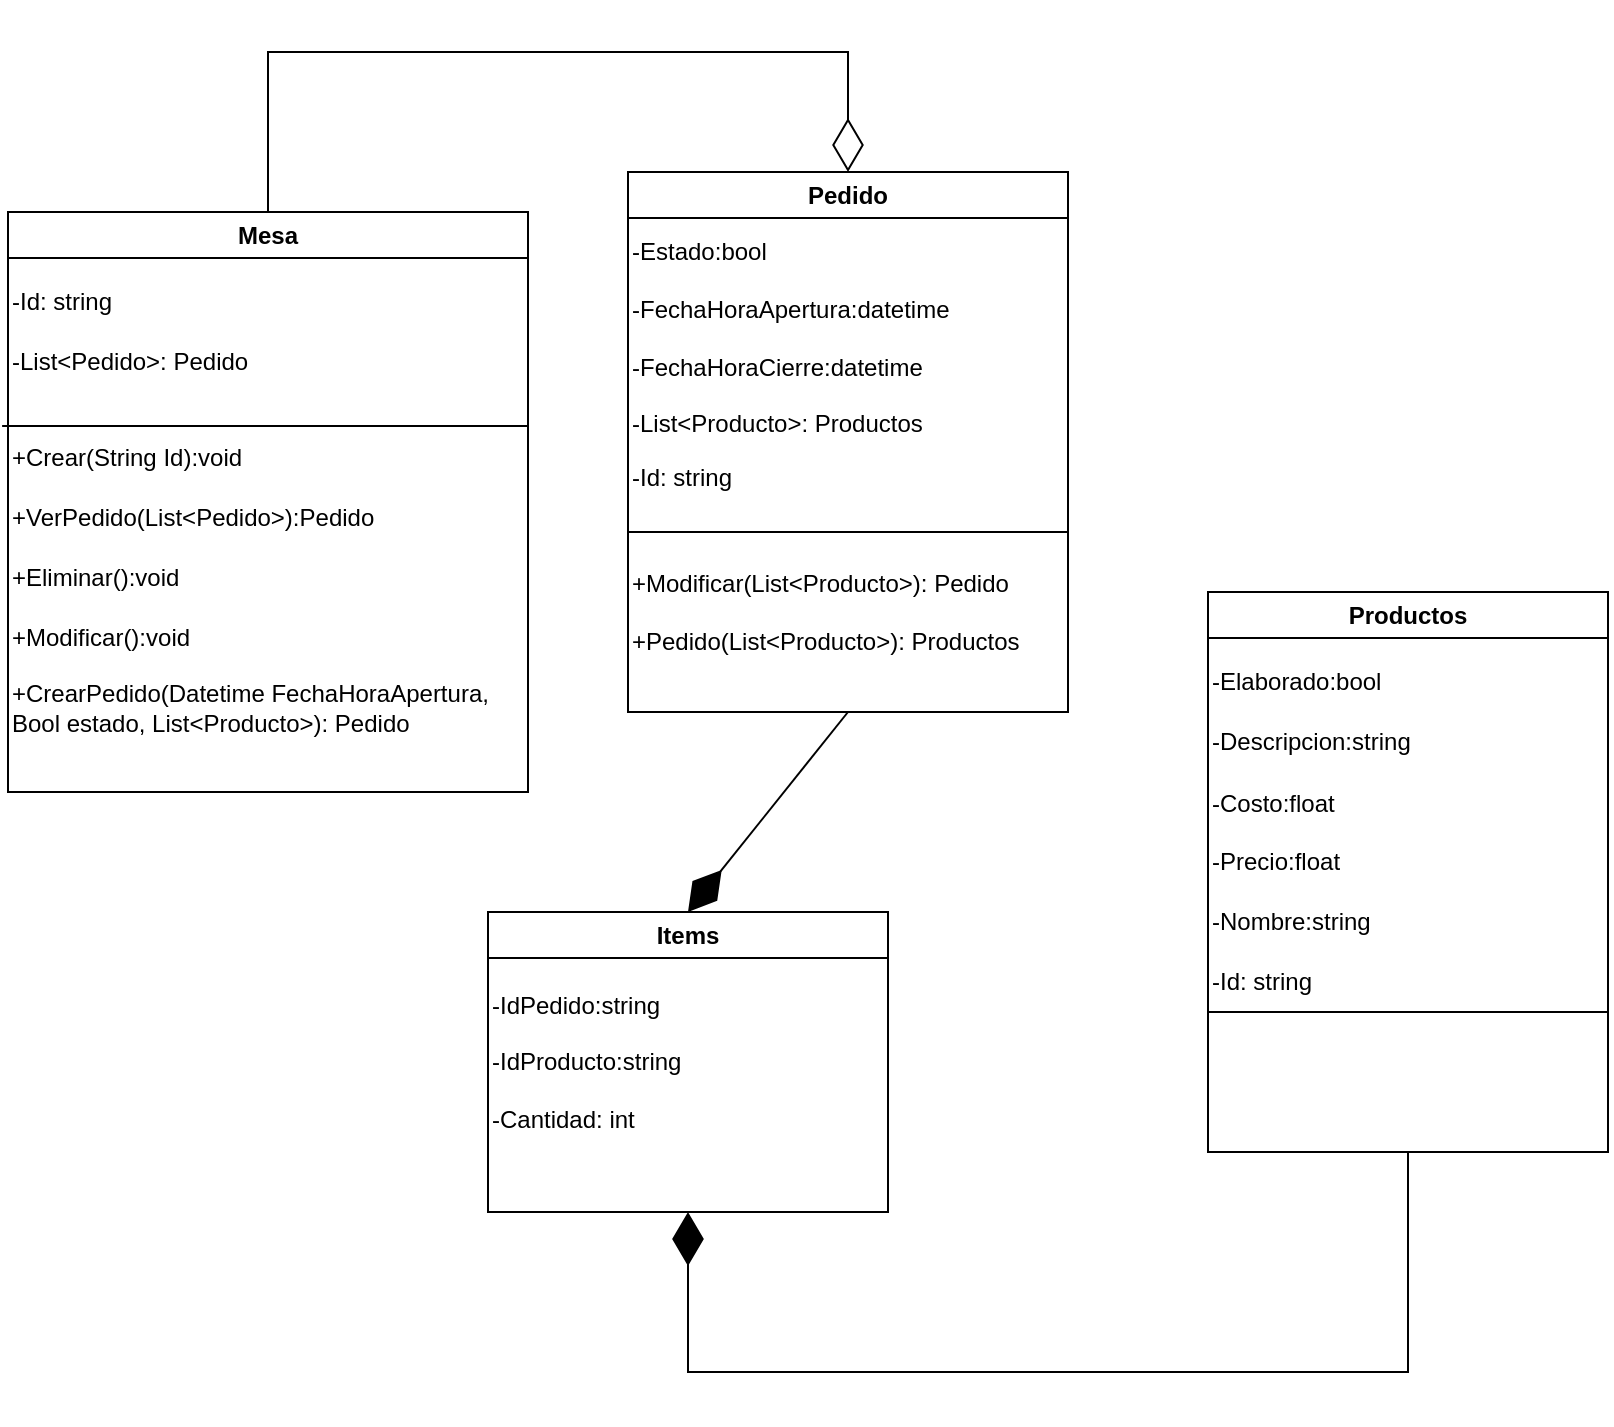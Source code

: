 <mxfile version="21.2.8" type="device">
  <diagram name="Página-1" id="ctV1LAYlhdu0PN3EPtzc">
    <mxGraphModel dx="858" dy="508" grid="1" gridSize="10" guides="1" tooltips="1" connect="1" arrows="1" fold="1" page="1" pageScale="1" pageWidth="827" pageHeight="1169" math="0" shadow="0">
      <root>
        <mxCell id="0" />
        <mxCell id="1" parent="0" />
        <mxCell id="oHOC3U8sP_fkU0c64HHa-3" value="Mesa" style="swimlane;whiteSpace=wrap;html=1;" parent="1" vertex="1">
          <mxGeometry x="10" y="320" width="260" height="290" as="geometry" />
        </mxCell>
        <mxCell id="oHOC3U8sP_fkU0c64HHa-4" value="-Id: string" style="text;html=1;align=left;verticalAlign=middle;resizable=0;points=[];autosize=1;strokeColor=none;fillColor=none;" parent="oHOC3U8sP_fkU0c64HHa-3" vertex="1">
          <mxGeometry y="30" width="70" height="30" as="geometry" />
        </mxCell>
        <mxCell id="oHOC3U8sP_fkU0c64HHa-5" value="-List&amp;lt;Pedido&amp;gt;: Pedido" style="text;html=1;align=left;verticalAlign=middle;resizable=0;points=[];autosize=1;strokeColor=none;fillColor=none;" parent="oHOC3U8sP_fkU0c64HHa-3" vertex="1">
          <mxGeometry y="60" width="140" height="30" as="geometry" />
        </mxCell>
        <mxCell id="oHOC3U8sP_fkU0c64HHa-7" value="+Crear(String Id):void" style="text;html=1;align=left;verticalAlign=middle;resizable=0;points=[];autosize=1;strokeColor=none;fillColor=none;" parent="oHOC3U8sP_fkU0c64HHa-3" vertex="1">
          <mxGeometry y="108" width="140" height="30" as="geometry" />
        </mxCell>
        <mxCell id="oHOC3U8sP_fkU0c64HHa-8" value="+VerPedido(List&amp;lt;Pedido&amp;gt;):Pedido" style="text;html=1;align=left;verticalAlign=middle;resizable=0;points=[];autosize=1;strokeColor=none;fillColor=none;" parent="oHOC3U8sP_fkU0c64HHa-3" vertex="1">
          <mxGeometry y="138" width="200" height="30" as="geometry" />
        </mxCell>
        <mxCell id="oHOC3U8sP_fkU0c64HHa-9" value="+Eliminar():void" style="text;html=1;align=left;verticalAlign=middle;resizable=0;points=[];autosize=1;strokeColor=none;fillColor=none;" parent="oHOC3U8sP_fkU0c64HHa-3" vertex="1">
          <mxGeometry y="168" width="110" height="30" as="geometry" />
        </mxCell>
        <mxCell id="oHOC3U8sP_fkU0c64HHa-10" value="+Modificar():void" style="text;html=1;align=left;verticalAlign=middle;resizable=0;points=[];autosize=1;strokeColor=none;fillColor=none;" parent="oHOC3U8sP_fkU0c64HHa-3" vertex="1">
          <mxGeometry y="198" width="110" height="30" as="geometry" />
        </mxCell>
        <mxCell id="oHOC3U8sP_fkU0c64HHa-21" value="+CrearPedido(Datetime FechaHoraApertura, &lt;br&gt;Bool estado, List&amp;lt;Producto&amp;gt;): Pedido" style="text;html=1;align=left;verticalAlign=middle;resizable=0;points=[];autosize=1;strokeColor=none;fillColor=none;" parent="oHOC3U8sP_fkU0c64HHa-3" vertex="1">
          <mxGeometry y="228" width="260" height="40" as="geometry" />
        </mxCell>
        <mxCell id="oHOC3U8sP_fkU0c64HHa-6" value="" style="endArrow=none;html=1;rounded=0;exitX=-0.021;exitY=-0.033;exitDx=0;exitDy=0;exitPerimeter=0;" parent="oHOC3U8sP_fkU0c64HHa-3" source="oHOC3U8sP_fkU0c64HHa-7" edge="1">
          <mxGeometry width="50" height="50" relative="1" as="geometry">
            <mxPoint y="105" as="sourcePoint" />
            <mxPoint x="260" y="107" as="targetPoint" />
          </mxGeometry>
        </mxCell>
        <mxCell id="oHOC3U8sP_fkU0c64HHa-11" value="Productos" style="swimlane;whiteSpace=wrap;html=1;" parent="1" vertex="1">
          <mxGeometry x="610" y="510" width="200" height="280" as="geometry" />
        </mxCell>
        <mxCell id="oHOC3U8sP_fkU0c64HHa-13" value="-Elaborado:bool" style="text;html=1;align=left;verticalAlign=middle;resizable=0;points=[];autosize=1;strokeColor=none;fillColor=none;" parent="oHOC3U8sP_fkU0c64HHa-11" vertex="1">
          <mxGeometry y="30" width="110" height="30" as="geometry" />
        </mxCell>
        <mxCell id="oHOC3U8sP_fkU0c64HHa-14" value="-Descripcion:string" style="text;html=1;align=left;verticalAlign=middle;resizable=0;points=[];autosize=1;strokeColor=none;fillColor=none;" parent="oHOC3U8sP_fkU0c64HHa-11" vertex="1">
          <mxGeometry y="60" width="120" height="30" as="geometry" />
        </mxCell>
        <mxCell id="oHOC3U8sP_fkU0c64HHa-15" value="-Costo:float&lt;br&gt;&lt;br style=&quot;border-color: var(--border-color);&quot;&gt;&lt;span style=&quot;&quot;&gt;-Precio:float&lt;/span&gt;" style="text;html=1;align=left;verticalAlign=middle;resizable=0;points=[];autosize=1;strokeColor=none;fillColor=none;" parent="oHOC3U8sP_fkU0c64HHa-11" vertex="1">
          <mxGeometry y="90" width="90" height="60" as="geometry" />
        </mxCell>
        <mxCell id="oHOC3U8sP_fkU0c64HHa-16" value="-Nombre:string" style="text;html=1;align=left;verticalAlign=middle;resizable=0;points=[];autosize=1;strokeColor=none;fillColor=none;" parent="oHOC3U8sP_fkU0c64HHa-11" vertex="1">
          <mxGeometry y="150" width="100" height="30" as="geometry" />
        </mxCell>
        <mxCell id="_PABGASE2RN9hqW6q4yv-1" value="-Id: string" style="text;html=1;align=left;verticalAlign=middle;resizable=0;points=[];autosize=1;strokeColor=none;fillColor=none;" vertex="1" parent="oHOC3U8sP_fkU0c64HHa-11">
          <mxGeometry y="180" width="70" height="30" as="geometry" />
        </mxCell>
        <mxCell id="oHOC3U8sP_fkU0c64HHa-12" value="" style="endArrow=none;html=1;rounded=0;entryX=1;entryY=0.75;entryDx=0;entryDy=0;exitX=0;exitY=0.75;exitDx=0;exitDy=0;" parent="1" source="oHOC3U8sP_fkU0c64HHa-11" target="oHOC3U8sP_fkU0c64HHa-11" edge="1">
          <mxGeometry width="50" height="50" relative="1" as="geometry">
            <mxPoint x="610" y="698" as="sourcePoint" />
            <mxPoint x="410" y="40" as="targetPoint" />
            <Array as="points" />
          </mxGeometry>
        </mxCell>
        <mxCell id="oHOC3U8sP_fkU0c64HHa-17" value="Pedido" style="swimlane;whiteSpace=wrap;html=1;" parent="1" vertex="1">
          <mxGeometry x="320" y="300" width="220" height="270" as="geometry" />
        </mxCell>
        <mxCell id="oHOC3U8sP_fkU0c64HHa-18" value="-Estado:bool&lt;br&gt;&lt;br&gt;-FechaHoraApertura:datetime&lt;br&gt;&lt;br&gt;-FechaHoraCierre:datetime&lt;br&gt;&lt;br&gt;-List&amp;lt;Producto&amp;gt;: Productos" style="text;html=1;align=left;verticalAlign=middle;resizable=0;points=[];autosize=1;strokeColor=none;fillColor=none;" parent="oHOC3U8sP_fkU0c64HHa-17" vertex="1">
          <mxGeometry y="28" width="180" height="110" as="geometry" />
        </mxCell>
        <mxCell id="oHOC3U8sP_fkU0c64HHa-20" value="+Modificar(List&amp;lt;Producto&amp;gt;): Pedido&lt;br&gt;&lt;br&gt;+Pedido(List&amp;lt;Producto&amp;gt;): Productos" style="text;html=1;align=left;verticalAlign=middle;resizable=0;points=[];autosize=1;strokeColor=none;fillColor=none;" parent="oHOC3U8sP_fkU0c64HHa-17" vertex="1">
          <mxGeometry y="190" width="220" height="60" as="geometry" />
        </mxCell>
        <mxCell id="oHOC3U8sP_fkU0c64HHa-19" value="" style="endArrow=none;html=1;rounded=0;" parent="oHOC3U8sP_fkU0c64HHa-17" edge="1">
          <mxGeometry width="50" height="50" relative="1" as="geometry">
            <mxPoint y="180" as="sourcePoint" />
            <mxPoint x="220" y="180" as="targetPoint" />
          </mxGeometry>
        </mxCell>
        <mxCell id="_PABGASE2RN9hqW6q4yv-2" value="-Id: string" style="text;html=1;align=left;verticalAlign=middle;resizable=0;points=[];autosize=1;strokeColor=none;fillColor=none;" vertex="1" parent="oHOC3U8sP_fkU0c64HHa-17">
          <mxGeometry y="138" width="70" height="30" as="geometry" />
        </mxCell>
        <mxCell id="oHOC3U8sP_fkU0c64HHa-22" value="Items" style="swimlane;whiteSpace=wrap;html=1;" parent="1" vertex="1">
          <mxGeometry x="250" y="670" width="200" height="150" as="geometry" />
        </mxCell>
        <mxCell id="oHOC3U8sP_fkU0c64HHa-23" value="-IdPedido:string&lt;br&gt;&lt;br&gt;-IdProducto:string&lt;br&gt;&lt;br&gt;-Cantidad: int" style="text;html=1;align=left;verticalAlign=middle;resizable=0;points=[];autosize=1;strokeColor=none;fillColor=none;" parent="oHOC3U8sP_fkU0c64HHa-22" vertex="1">
          <mxGeometry y="30" width="120" height="90" as="geometry" />
        </mxCell>
        <mxCell id="oHOC3U8sP_fkU0c64HHa-24" value="" style="endArrow=diamondThin;endFill=0;endSize=24;html=1;rounded=0;exitX=0.5;exitY=0;exitDx=0;exitDy=0;" parent="1" source="oHOC3U8sP_fkU0c64HHa-3" edge="1">
          <mxGeometry width="160" relative="1" as="geometry">
            <mxPoint x="120" y="250" as="sourcePoint" />
            <mxPoint x="430" y="300" as="targetPoint" />
            <Array as="points">
              <mxPoint x="140" y="240" />
              <mxPoint x="300" y="240" />
              <mxPoint x="390" y="240" />
              <mxPoint x="430" y="240" />
            </Array>
          </mxGeometry>
        </mxCell>
        <mxCell id="oHOC3U8sP_fkU0c64HHa-26" value="" style="endArrow=diamondThin;endFill=1;endSize=24;html=1;rounded=0;exitX=0.5;exitY=1;exitDx=0;exitDy=0;" parent="1" source="oHOC3U8sP_fkU0c64HHa-11" edge="1">
          <mxGeometry width="160" relative="1" as="geometry">
            <mxPoint x="530" y="850" as="sourcePoint" />
            <mxPoint x="350" y="820" as="targetPoint" />
            <Array as="points">
              <mxPoint x="710" y="900" />
              <mxPoint x="540" y="900" />
              <mxPoint x="350" y="900" />
            </Array>
          </mxGeometry>
        </mxCell>
        <mxCell id="oHOC3U8sP_fkU0c64HHa-27" value="" style="endArrow=diamondThin;endFill=1;endSize=24;html=1;rounded=0;exitX=0.5;exitY=1;exitDx=0;exitDy=0;entryX=0.5;entryY=0;entryDx=0;entryDy=0;" parent="1" source="oHOC3U8sP_fkU0c64HHa-17" target="oHOC3U8sP_fkU0c64HHa-22" edge="1">
          <mxGeometry width="160" relative="1" as="geometry">
            <mxPoint x="340" y="610" as="sourcePoint" />
            <mxPoint x="500" y="610" as="targetPoint" />
          </mxGeometry>
        </mxCell>
      </root>
    </mxGraphModel>
  </diagram>
</mxfile>
